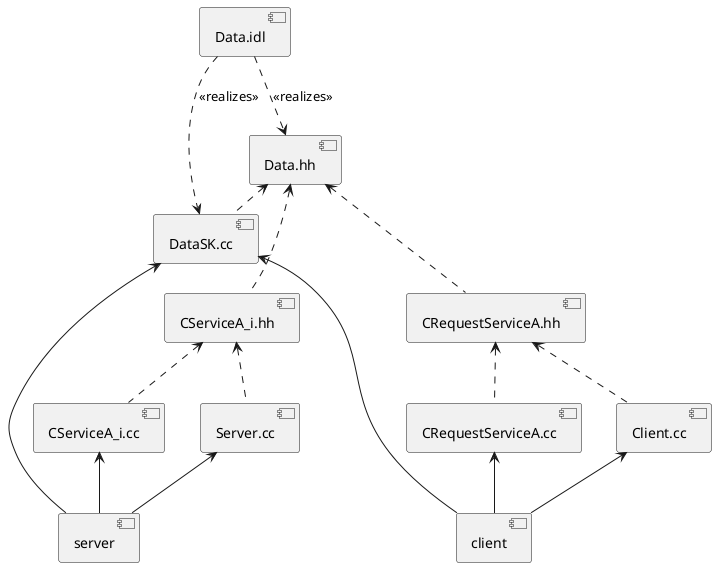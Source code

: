 @startuml ../../static/img/corba-01.png
[Data.idl]
[Data.idl] ..> [Data.hh] : <<realizes>>
[Data.idl] ..> [DataSK.cc] : <<realizes>>

[Data.hh] <. [DataSK.cc]
[Data.hh] <.. [CServiceA_i.hh]
[CServiceA_i.hh] <. [CServiceA_i.cc]
[Data.hh] <.. [CRequestServiceA.hh]
[CRequestServiceA.hh] <. [CRequestServiceA.cc]
[CServiceA_i.hh] <.. [Server.cc]
[CRequestServiceA.hh] <.. [Client.cc]


[DataSK.cc] <-- [client]
[Client.cc] <-- [client]
[CRequestServiceA.cc] <- [client]
[CRequestServiceA.cc] -[hidden] [Client.cc]


[DataSK.cc] <-- [server]
[Server.cc] <-- [server]
[CServiceA_i.cc] <- [server]
[CServiceA_i.cc] -[hidden] [Server.cc]
@enduml


@startuml ../../static/img/corba-client.png
autoactivate on
actor client
participant "CRequestServiceA" as CRequestServiceA
participant "CORBA" as CORBA
participant "ORB_var" as ORB_var
participant "Object_var" as Object_var
participant "CosNaming::NamingContext" as NamingContext
participant "CosNaming::Name" as Name
participant "NamingContext_var" as NamingContext_var
participant "ServiceA" as ServiceA
participant "Data::ServiceA_var" as m_Data

create CRequestServiceA
client -> CRequestServiceA : new

== Construtor ==

CRequestServiceA -> CORBA : ORB_init( argc, argv )
create ORB_var
CORBA -> ORB_var : new
return
return orb

CRequestServiceA -> ORB_var : resolve_initial_reference( "OmniNameService" )
create Object_var
ORB_var -> Object_var : new
return
return obj

CRequestServiceA -> NamingContext : _narrow( obj.in() )
create NamingContext_var
NamingContext -> NamingContext_var : new
return
return nc

create Name
CRequestServiceA -> Name : new
return _corbaCosName

CRequestServiceA -> NamingContext_var : resolve( _corbaCosName )
return obj1

CRequestServiceA -> ServiceA : _narrow( obj1.in() )
create m_Data
ServiceA -> m_Data : new
return
return m_Data
return

== Acesso às rotinas ==

client -> CRequestServiceA : RequestServiceARoutineA()
CRequestServiceA -> m_Data : CallServiceARoutineA( num1, num2, retnum )
return
return


client -> CRequestServiceA : RequestServiceARoutineB()
CRequestServiceA -> m_Data : CallServiceARoutineB( num1, num2 )
return
return

@enduml

# vim: ft=plantuml
